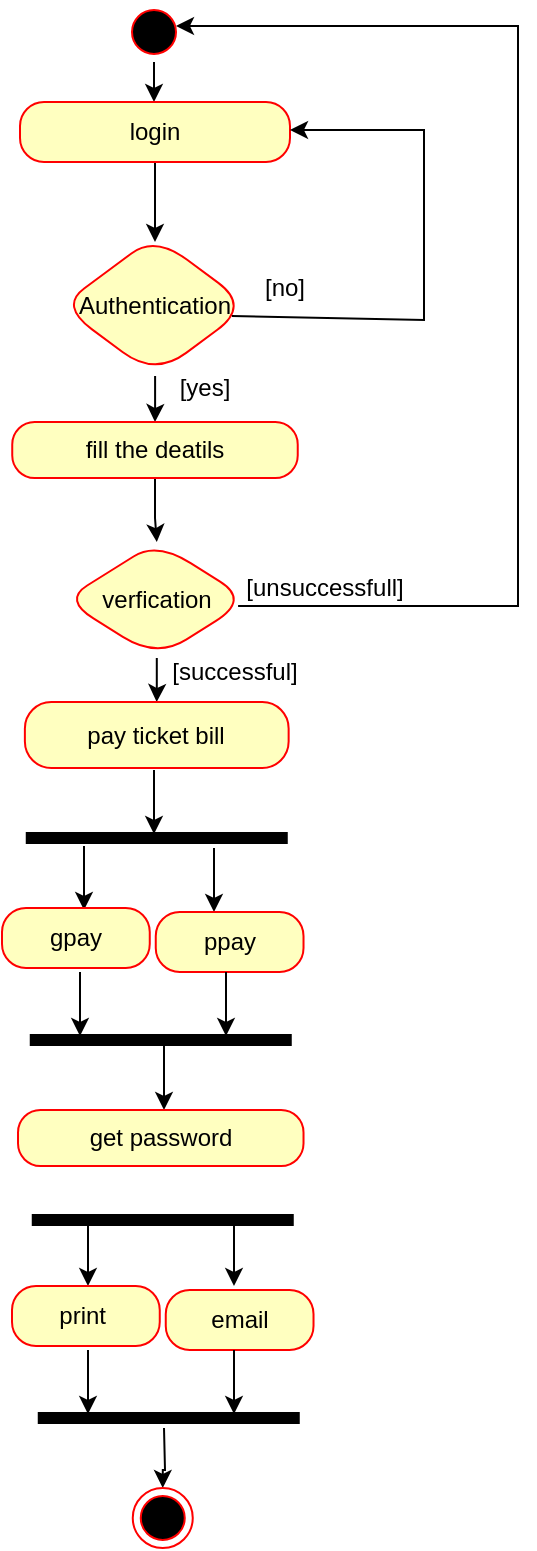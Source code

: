<mxfile version="25.0.3">
  <diagram name="Page-1" id="CGDFAt8QYAYRteysORb-">
    <mxGraphModel dx="1886" dy="794" grid="1" gridSize="10" guides="1" tooltips="1" connect="1" arrows="1" fold="1" page="1" pageScale="1" pageWidth="850" pageHeight="1100" math="0" shadow="0">
      <root>
        <mxCell id="0" />
        <mxCell id="1" parent="0" />
        <mxCell id="3_TvKlc3AZeaCOvJ-CW7-4" value="" style="edgeStyle=orthogonalEdgeStyle;rounded=0;orthogonalLoop=1;jettySize=auto;html=1;" edge="1" parent="1" source="3_TvKlc3AZeaCOvJ-CW7-1">
          <mxGeometry relative="1" as="geometry">
            <mxPoint x="425" y="90" as="targetPoint" />
          </mxGeometry>
        </mxCell>
        <mxCell id="3_TvKlc3AZeaCOvJ-CW7-1" value="" style="ellipse;html=1;shape=startState;fillColor=#000000;strokeColor=#ff0000;" vertex="1" parent="1">
          <mxGeometry x="410" y="40" width="30" height="30" as="geometry" />
        </mxCell>
        <mxCell id="3_TvKlc3AZeaCOvJ-CW7-8" value="" style="edgeStyle=orthogonalEdgeStyle;rounded=0;orthogonalLoop=1;jettySize=auto;html=1;" edge="1" parent="1" source="3_TvKlc3AZeaCOvJ-CW7-5">
          <mxGeometry relative="1" as="geometry">
            <mxPoint x="425.5" y="160" as="targetPoint" />
          </mxGeometry>
        </mxCell>
        <mxCell id="3_TvKlc3AZeaCOvJ-CW7-5" value="login" style="rounded=1;whiteSpace=wrap;html=1;arcSize=40;fontColor=#000000;fillColor=#ffffc0;strokeColor=#ff0000;" vertex="1" parent="1">
          <mxGeometry x="358" y="90" width="135" height="30" as="geometry" />
        </mxCell>
        <mxCell id="3_TvKlc3AZeaCOvJ-CW7-12" value="" style="edgeStyle=orthogonalEdgeStyle;rounded=0;orthogonalLoop=1;jettySize=auto;html=1;" edge="1" parent="1" source="3_TvKlc3AZeaCOvJ-CW7-9" target="3_TvKlc3AZeaCOvJ-CW7-11">
          <mxGeometry relative="1" as="geometry" />
        </mxCell>
        <mxCell id="3_TvKlc3AZeaCOvJ-CW7-9" value="Authentication" style="rhombus;whiteSpace=wrap;html=1;fillColor=#ffffc0;strokeColor=#ff0000;fontColor=#000000;rounded=1;arcSize=40;" vertex="1" parent="1">
          <mxGeometry x="378.25" y="157" width="94.5" height="70" as="geometry" />
        </mxCell>
        <mxCell id="3_TvKlc3AZeaCOvJ-CW7-14" value="" style="edgeStyle=orthogonalEdgeStyle;rounded=0;orthogonalLoop=1;jettySize=auto;html=1;" edge="1" parent="1" source="3_TvKlc3AZeaCOvJ-CW7-11" target="3_TvKlc3AZeaCOvJ-CW7-13">
          <mxGeometry relative="1" as="geometry" />
        </mxCell>
        <mxCell id="3_TvKlc3AZeaCOvJ-CW7-11" value="fill the deatils" style="whiteSpace=wrap;html=1;fillColor=#ffffc0;strokeColor=#ff0000;fontColor=#000000;rounded=1;arcSize=40;" vertex="1" parent="1">
          <mxGeometry x="354.12" y="250" width="142.75" height="28" as="geometry" />
        </mxCell>
        <mxCell id="3_TvKlc3AZeaCOvJ-CW7-16" value="" style="edgeStyle=orthogonalEdgeStyle;rounded=0;orthogonalLoop=1;jettySize=auto;html=1;" edge="1" parent="1" source="3_TvKlc3AZeaCOvJ-CW7-13" target="3_TvKlc3AZeaCOvJ-CW7-15">
          <mxGeometry relative="1" as="geometry" />
        </mxCell>
        <mxCell id="3_TvKlc3AZeaCOvJ-CW7-13" value="verfication" style="rhombus;whiteSpace=wrap;html=1;fillColor=#ffffc0;strokeColor=#ff0000;fontColor=#000000;rounded=1;arcSize=40;" vertex="1" parent="1">
          <mxGeometry x="380" y="310" width="92.75" height="58" as="geometry" />
        </mxCell>
        <mxCell id="3_TvKlc3AZeaCOvJ-CW7-15" value="pay ticket bill" style="whiteSpace=wrap;html=1;fillColor=#ffffc0;strokeColor=#ff0000;fontColor=#000000;rounded=1;arcSize=40;" vertex="1" parent="1">
          <mxGeometry x="360.44" y="390" width="131.88" height="33" as="geometry" />
        </mxCell>
        <mxCell id="3_TvKlc3AZeaCOvJ-CW7-18" value="" style="html=1;points=[];perimeter=orthogonalPerimeter;fillColor=strokeColor;rotation=90;" vertex="1" parent="1">
          <mxGeometry x="423.88" y="393" width="5" height="130" as="geometry" />
        </mxCell>
        <mxCell id="3_TvKlc3AZeaCOvJ-CW7-19" value="" style="edgeStyle=orthogonalEdgeStyle;rounded=0;orthogonalLoop=1;jettySize=auto;html=1;" edge="1" parent="1">
          <mxGeometry relative="1" as="geometry">
            <mxPoint x="390" y="462" as="sourcePoint" />
            <mxPoint x="390" y="494" as="targetPoint" />
          </mxGeometry>
        </mxCell>
        <mxCell id="3_TvKlc3AZeaCOvJ-CW7-20" value="" style="edgeStyle=orthogonalEdgeStyle;rounded=0;orthogonalLoop=1;jettySize=auto;html=1;" edge="1" parent="1">
          <mxGeometry relative="1" as="geometry">
            <mxPoint x="455" y="463" as="sourcePoint" />
            <mxPoint x="455" y="495" as="targetPoint" />
          </mxGeometry>
        </mxCell>
        <mxCell id="3_TvKlc3AZeaCOvJ-CW7-21" value="" style="edgeStyle=orthogonalEdgeStyle;rounded=0;orthogonalLoop=1;jettySize=auto;html=1;" edge="1" parent="1">
          <mxGeometry relative="1" as="geometry">
            <mxPoint x="425" y="424" as="sourcePoint" />
            <mxPoint x="425" y="456" as="targetPoint" />
          </mxGeometry>
        </mxCell>
        <mxCell id="3_TvKlc3AZeaCOvJ-CW7-22" value="&lt;div&gt;gpay&lt;/div&gt;" style="whiteSpace=wrap;html=1;fillColor=#ffffc0;strokeColor=#ff0000;fontColor=#000000;rounded=1;arcSize=40;" vertex="1" parent="1">
          <mxGeometry x="349" y="493" width="73.88" height="30" as="geometry" />
        </mxCell>
        <mxCell id="3_TvKlc3AZeaCOvJ-CW7-23" value="ppay" style="whiteSpace=wrap;html=1;fillColor=#ffffc0;strokeColor=#ff0000;fontColor=#000000;rounded=1;arcSize=40;" vertex="1" parent="1">
          <mxGeometry x="425.88" y="495" width="73.88" height="30" as="geometry" />
        </mxCell>
        <mxCell id="3_TvKlc3AZeaCOvJ-CW7-24" value="" style="edgeStyle=orthogonalEdgeStyle;rounded=0;orthogonalLoop=1;jettySize=auto;html=1;" edge="1" parent="1">
          <mxGeometry relative="1" as="geometry">
            <mxPoint x="461" y="525" as="sourcePoint" />
            <mxPoint x="461" y="557" as="targetPoint" />
          </mxGeometry>
        </mxCell>
        <mxCell id="3_TvKlc3AZeaCOvJ-CW7-25" value="" style="edgeStyle=orthogonalEdgeStyle;rounded=0;orthogonalLoop=1;jettySize=auto;html=1;" edge="1" parent="1">
          <mxGeometry relative="1" as="geometry">
            <mxPoint x="388" y="525" as="sourcePoint" />
            <mxPoint x="388" y="557" as="targetPoint" />
          </mxGeometry>
        </mxCell>
        <mxCell id="3_TvKlc3AZeaCOvJ-CW7-26" value="" style="html=1;points=[];perimeter=orthogonalPerimeter;fillColor=strokeColor;rotation=90;" vertex="1" parent="1">
          <mxGeometry x="425.88" y="494" width="5" height="130" as="geometry" />
        </mxCell>
        <mxCell id="3_TvKlc3AZeaCOvJ-CW7-27" value="" style="edgeStyle=orthogonalEdgeStyle;rounded=0;orthogonalLoop=1;jettySize=auto;html=1;" edge="1" parent="1">
          <mxGeometry relative="1" as="geometry">
            <mxPoint x="430" y="562" as="sourcePoint" />
            <mxPoint x="430" y="594" as="targetPoint" />
          </mxGeometry>
        </mxCell>
        <mxCell id="3_TvKlc3AZeaCOvJ-CW7-28" value="get password" style="whiteSpace=wrap;html=1;fillColor=#ffffc0;strokeColor=#ff0000;fontColor=#000000;rounded=1;arcSize=40;" vertex="1" parent="1">
          <mxGeometry x="357.01" y="594" width="142.75" height="28" as="geometry" />
        </mxCell>
        <mxCell id="3_TvKlc3AZeaCOvJ-CW7-29" value="" style="edgeStyle=orthogonalEdgeStyle;rounded=0;orthogonalLoop=1;jettySize=auto;html=1;" edge="1" parent="1" target="3_TvKlc3AZeaCOvJ-CW7-40">
          <mxGeometry relative="1" as="geometry">
            <mxPoint x="430" y="753" as="sourcePoint" />
            <mxPoint x="430" y="775" as="targetPoint" />
          </mxGeometry>
        </mxCell>
        <mxCell id="3_TvKlc3AZeaCOvJ-CW7-30" value="" style="html=1;points=[];perimeter=orthogonalPerimeter;fillColor=strokeColor;rotation=90;" vertex="1" parent="1">
          <mxGeometry x="426.88" y="584" width="5" height="130" as="geometry" />
        </mxCell>
        <mxCell id="3_TvKlc3AZeaCOvJ-CW7-31" value="" style="edgeStyle=orthogonalEdgeStyle;rounded=0;orthogonalLoop=1;jettySize=auto;html=1;" edge="1" parent="1">
          <mxGeometry relative="1" as="geometry">
            <mxPoint x="465" y="650" as="sourcePoint" />
            <mxPoint x="465" y="682" as="targetPoint" />
          </mxGeometry>
        </mxCell>
        <mxCell id="3_TvKlc3AZeaCOvJ-CW7-32" value="" style="edgeStyle=orthogonalEdgeStyle;rounded=0;orthogonalLoop=1;jettySize=auto;html=1;" edge="1" parent="1">
          <mxGeometry relative="1" as="geometry">
            <mxPoint x="392" y="650" as="sourcePoint" />
            <mxPoint x="392" y="682" as="targetPoint" />
          </mxGeometry>
        </mxCell>
        <mxCell id="3_TvKlc3AZeaCOvJ-CW7-33" value="print&amp;nbsp;" style="whiteSpace=wrap;html=1;fillColor=#ffffc0;strokeColor=#ff0000;fontColor=#000000;rounded=1;arcSize=40;" vertex="1" parent="1">
          <mxGeometry x="354" y="682" width="73.88" height="30" as="geometry" />
        </mxCell>
        <mxCell id="3_TvKlc3AZeaCOvJ-CW7-34" value="email" style="whiteSpace=wrap;html=1;fillColor=#ffffc0;strokeColor=#ff0000;fontColor=#000000;rounded=1;arcSize=40;" vertex="1" parent="1">
          <mxGeometry x="430.88" y="684" width="73.88" height="30" as="geometry" />
        </mxCell>
        <mxCell id="3_TvKlc3AZeaCOvJ-CW7-37" value="" style="edgeStyle=orthogonalEdgeStyle;rounded=0;orthogonalLoop=1;jettySize=auto;html=1;" edge="1" parent="1">
          <mxGeometry relative="1" as="geometry">
            <mxPoint x="465" y="714" as="sourcePoint" />
            <mxPoint x="465" y="746" as="targetPoint" />
          </mxGeometry>
        </mxCell>
        <mxCell id="3_TvKlc3AZeaCOvJ-CW7-38" value="" style="edgeStyle=orthogonalEdgeStyle;rounded=0;orthogonalLoop=1;jettySize=auto;html=1;" edge="1" parent="1">
          <mxGeometry relative="1" as="geometry">
            <mxPoint x="392" y="714" as="sourcePoint" />
            <mxPoint x="392" y="746" as="targetPoint" />
          </mxGeometry>
        </mxCell>
        <mxCell id="3_TvKlc3AZeaCOvJ-CW7-39" value="" style="html=1;points=[];perimeter=orthogonalPerimeter;fillColor=strokeColor;rotation=90;" vertex="1" parent="1">
          <mxGeometry x="429.88" y="683" width="5" height="130" as="geometry" />
        </mxCell>
        <mxCell id="3_TvKlc3AZeaCOvJ-CW7-40" value="" style="ellipse;html=1;shape=endState;fillColor=#000000;strokeColor=#ff0000;" vertex="1" parent="1">
          <mxGeometry x="414.38" y="783" width="30" height="30" as="geometry" />
        </mxCell>
        <mxCell id="3_TvKlc3AZeaCOvJ-CW7-41" value="" style="endArrow=classic;html=1;rounded=0;exitX=0.863;exitY=0.517;exitDx=0;exitDy=0;entryX=0.633;entryY=0.333;entryDx=0;entryDy=0;exitPerimeter=0;entryPerimeter=0;" edge="1" parent="1">
          <mxGeometry width="50" height="50" relative="1" as="geometry">
            <mxPoint x="467.043" y="341.986" as="sourcePoint" />
            <mxPoint x="435.99" y="51.99" as="targetPoint" />
            <Array as="points">
              <mxPoint x="607" y="342" />
              <mxPoint x="607" y="52" />
            </Array>
          </mxGeometry>
        </mxCell>
        <mxCell id="3_TvKlc3AZeaCOvJ-CW7-42" value="" style="endArrow=classic;html=1;rounded=0;entryX=1;entryY=0.5;entryDx=0;entryDy=0;exitX=0.907;exitY=0.571;exitDx=0;exitDy=0;exitPerimeter=0;" edge="1" parent="1" source="3_TvKlc3AZeaCOvJ-CW7-9">
          <mxGeometry width="50" height="50" relative="1" as="geometry">
            <mxPoint x="465" y="190" as="sourcePoint" />
            <mxPoint x="493" y="104" as="targetPoint" />
            <Array as="points">
              <mxPoint x="560" y="199" />
              <mxPoint x="560" y="104" />
            </Array>
          </mxGeometry>
        </mxCell>
        <mxCell id="3_TvKlc3AZeaCOvJ-CW7-43" value="[no]" style="text;html=1;align=center;verticalAlign=middle;resizable=0;points=[];autosize=1;strokeColor=none;fillColor=none;" vertex="1" parent="1">
          <mxGeometry x="470" y="168" width="40" height="30" as="geometry" />
        </mxCell>
        <mxCell id="3_TvKlc3AZeaCOvJ-CW7-44" value="[yes]" style="text;html=1;align=center;verticalAlign=middle;resizable=0;points=[];autosize=1;strokeColor=none;fillColor=none;" vertex="1" parent="1">
          <mxGeometry x="425" y="218" width="50" height="30" as="geometry" />
        </mxCell>
        <mxCell id="3_TvKlc3AZeaCOvJ-CW7-45" value="[unsuccessfull]" style="text;html=1;align=center;verticalAlign=middle;resizable=0;points=[];autosize=1;strokeColor=none;fillColor=none;" vertex="1" parent="1">
          <mxGeometry x="460" y="318" width="100" height="30" as="geometry" />
        </mxCell>
        <mxCell id="3_TvKlc3AZeaCOvJ-CW7-46" value="[successful]" style="text;html=1;align=center;verticalAlign=middle;resizable=0;points=[];autosize=1;strokeColor=none;fillColor=none;" vertex="1" parent="1">
          <mxGeometry x="420" y="360" width="90" height="30" as="geometry" />
        </mxCell>
      </root>
    </mxGraphModel>
  </diagram>
</mxfile>
